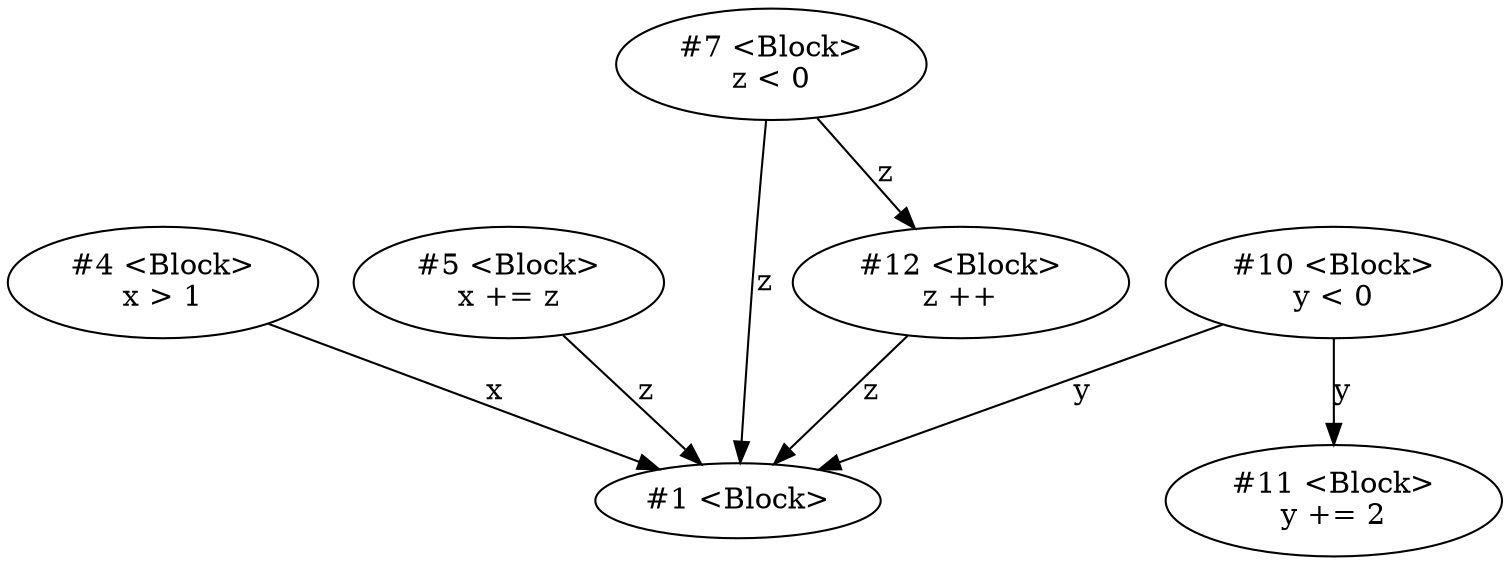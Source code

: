 strict digraph  {
4 [label="#4 &lt;Block&gt;\nx > 1"];
1 [label="#1 &lt;Block&gt;\n"];
5 [label="#5 &lt;Block&gt;\nx += z"];
7 [label="#7 &lt;Block&gt;\nz < 0"];
12 [label="#12 &lt;Block&gt;\nz ++"];
10 [label="#10 &lt;Block&gt;\ny < 0"];
11 [label="#11 &lt;Block&gt;\ny += 2"];
4 -> 1  [label=x];
5 -> 1  [label=z];
7 -> 1  [label=z];
7 -> 12  [label=z];
12 -> 1  [label=z];
10 -> 1  [label=y];
10 -> 11  [label=y];
}
